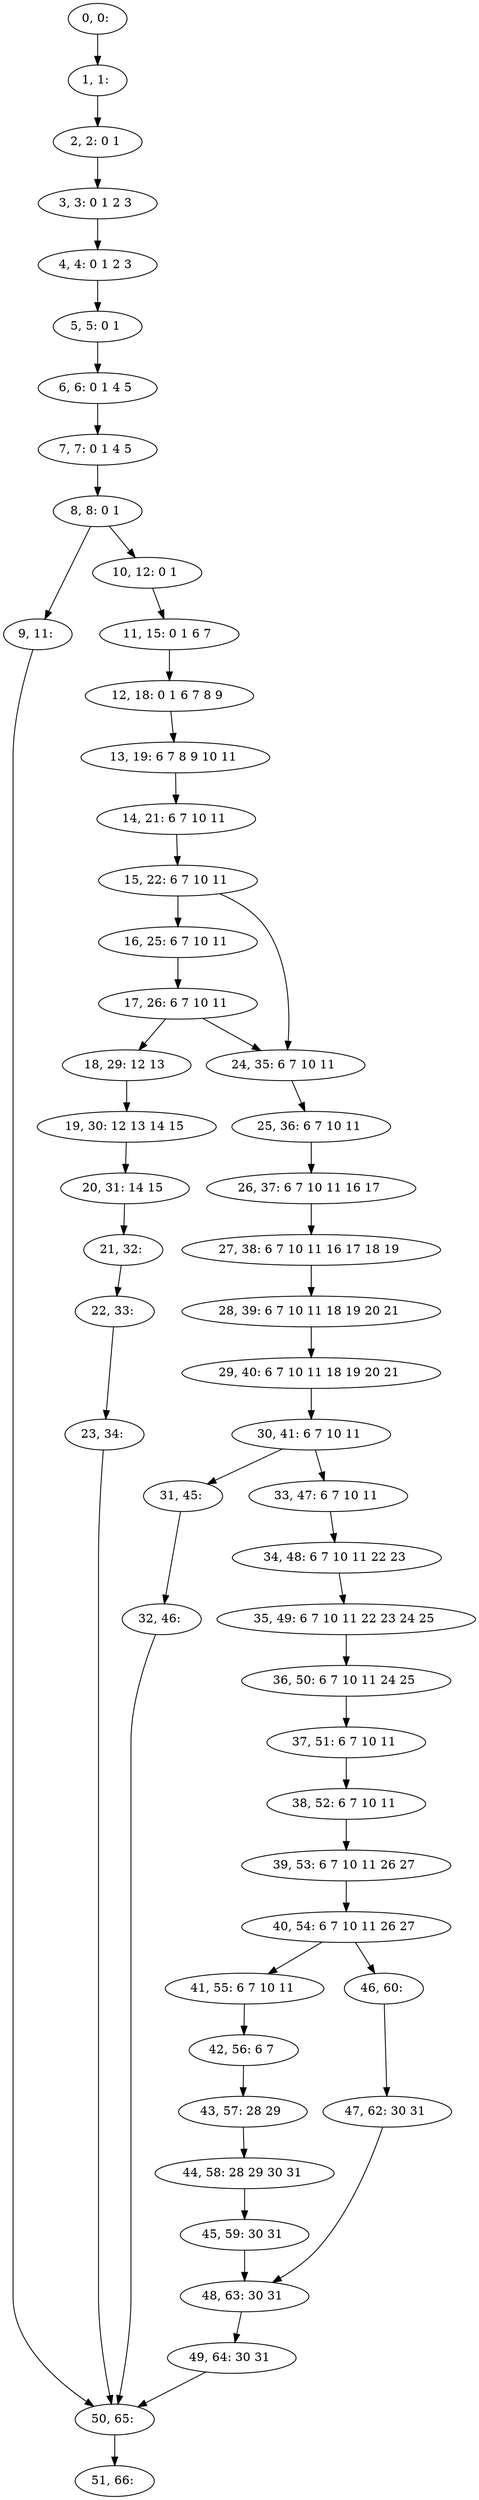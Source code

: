 digraph G {
0[label="0, 0: "];
1[label="1, 1: "];
2[label="2, 2: 0 1 "];
3[label="3, 3: 0 1 2 3 "];
4[label="4, 4: 0 1 2 3 "];
5[label="5, 5: 0 1 "];
6[label="6, 6: 0 1 4 5 "];
7[label="7, 7: 0 1 4 5 "];
8[label="8, 8: 0 1 "];
9[label="9, 11: "];
10[label="10, 12: 0 1 "];
11[label="11, 15: 0 1 6 7 "];
12[label="12, 18: 0 1 6 7 8 9 "];
13[label="13, 19: 6 7 8 9 10 11 "];
14[label="14, 21: 6 7 10 11 "];
15[label="15, 22: 6 7 10 11 "];
16[label="16, 25: 6 7 10 11 "];
17[label="17, 26: 6 7 10 11 "];
18[label="18, 29: 12 13 "];
19[label="19, 30: 12 13 14 15 "];
20[label="20, 31: 14 15 "];
21[label="21, 32: "];
22[label="22, 33: "];
23[label="23, 34: "];
24[label="24, 35: 6 7 10 11 "];
25[label="25, 36: 6 7 10 11 "];
26[label="26, 37: 6 7 10 11 16 17 "];
27[label="27, 38: 6 7 10 11 16 17 18 19 "];
28[label="28, 39: 6 7 10 11 18 19 20 21 "];
29[label="29, 40: 6 7 10 11 18 19 20 21 "];
30[label="30, 41: 6 7 10 11 "];
31[label="31, 45: "];
32[label="32, 46: "];
33[label="33, 47: 6 7 10 11 "];
34[label="34, 48: 6 7 10 11 22 23 "];
35[label="35, 49: 6 7 10 11 22 23 24 25 "];
36[label="36, 50: 6 7 10 11 24 25 "];
37[label="37, 51: 6 7 10 11 "];
38[label="38, 52: 6 7 10 11 "];
39[label="39, 53: 6 7 10 11 26 27 "];
40[label="40, 54: 6 7 10 11 26 27 "];
41[label="41, 55: 6 7 10 11 "];
42[label="42, 56: 6 7 "];
43[label="43, 57: 28 29 "];
44[label="44, 58: 28 29 30 31 "];
45[label="45, 59: 30 31 "];
46[label="46, 60: "];
47[label="47, 62: 30 31 "];
48[label="48, 63: 30 31 "];
49[label="49, 64: 30 31 "];
50[label="50, 65: "];
51[label="51, 66: "];
0->1 ;
1->2 ;
2->3 ;
3->4 ;
4->5 ;
5->6 ;
6->7 ;
7->8 ;
8->9 ;
8->10 ;
9->50 ;
10->11 ;
11->12 ;
12->13 ;
13->14 ;
14->15 ;
15->16 ;
15->24 ;
16->17 ;
17->18 ;
17->24 ;
18->19 ;
19->20 ;
20->21 ;
21->22 ;
22->23 ;
23->50 ;
24->25 ;
25->26 ;
26->27 ;
27->28 ;
28->29 ;
29->30 ;
30->31 ;
30->33 ;
31->32 ;
32->50 ;
33->34 ;
34->35 ;
35->36 ;
36->37 ;
37->38 ;
38->39 ;
39->40 ;
40->41 ;
40->46 ;
41->42 ;
42->43 ;
43->44 ;
44->45 ;
45->48 ;
46->47 ;
47->48 ;
48->49 ;
49->50 ;
50->51 ;
}
